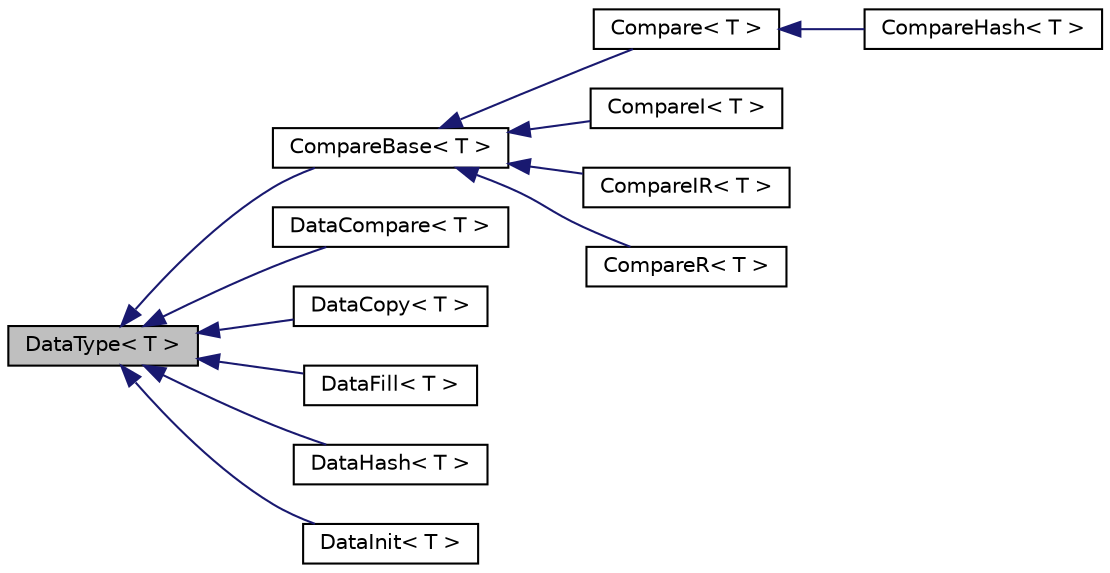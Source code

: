 digraph "DataType&lt; T &gt;"
{
  edge [fontname="Helvetica",fontsize="10",labelfontname="Helvetica",labelfontsize="10"];
  node [fontname="Helvetica",fontsize="10",shape=record];
  rankdir="LR";
  Node1 [label="DataType\< T \>",height=0.2,width=0.4,color="black", fillcolor="grey75", style="filled", fontcolor="black"];
  Node1 -> Node2 [dir="back",color="midnightblue",fontsize="10",style="solid",fontname="Helvetica"];
  Node2 [label="CompareBase\< T \>",height=0.2,width=0.4,color="black", fillcolor="white", style="filled",URL="$structevo_1_1_compare_base.html",tooltip="Base type for comparison types. "];
  Node2 -> Node3 [dir="back",color="midnightblue",fontsize="10",style="solid",fontname="Helvetica"];
  Node3 [label="Compare\< T \>",height=0.2,width=0.4,color="black", fillcolor="white", style="filled",URL="$structevo_1_1_compare.html",tooltip="Comparison object used with containers that order/sort items. "];
  Node3 -> Node4 [dir="back",color="midnightblue",fontsize="10",style="solid",fontname="Helvetica"];
  Node4 [label="CompareHash\< T \>",height=0.2,width=0.4,color="black", fillcolor="white", style="filled",URL="$structevo_1_1_compare_hash.html",tooltip="Hash object used with containers that hash items. "];
  Node2 -> Node5 [dir="back",color="midnightblue",fontsize="10",style="solid",fontname="Helvetica"];
  Node5 [label="CompareI\< T \>",height=0.2,width=0.4,color="black", fillcolor="white", style="filled",URL="$structevo_1_1_compare_i.html",tooltip="Comparison object used with containers that order/sort items (case-insensitive). "];
  Node2 -> Node6 [dir="back",color="midnightblue",fontsize="10",style="solid",fontname="Helvetica"];
  Node6 [label="CompareIR\< T \>",height=0.2,width=0.4,color="black", fillcolor="white", style="filled",URL="$structevo_1_1_compare_i_r.html",tooltip="Comparison object used with containers that order/sort items (case-insensitive, reverse). "];
  Node2 -> Node7 [dir="back",color="midnightblue",fontsize="10",style="solid",fontname="Helvetica"];
  Node7 [label="CompareR\< T \>",height=0.2,width=0.4,color="black", fillcolor="white", style="filled",URL="$structevo_1_1_compare_r.html",tooltip="Comparison object used with containers that order/sort items (reverse). "];
  Node1 -> Node8 [dir="back",color="midnightblue",fontsize="10",style="solid",fontname="Helvetica"];
  Node8 [label="DataCompare\< T \>",height=0.2,width=0.4,color="black", fillcolor="white", style="filled",URL="$structevo_1_1_data_compare.html",tooltip="Data comparison helpers. "];
  Node1 -> Node9 [dir="back",color="midnightblue",fontsize="10",style="solid",fontname="Helvetica"];
  Node9 [label="DataCopy\< T \>",height=0.2,width=0.4,color="black", fillcolor="white", style="filled",URL="$structevo_1_1_data_copy.html",tooltip="Optimized data copy helpers. "];
  Node1 -> Node10 [dir="back",color="midnightblue",fontsize="10",style="solid",fontname="Helvetica"];
  Node10 [label="DataFill\< T \>",height=0.2,width=0.4,color="black", fillcolor="white", style="filled",URL="$structevo_1_1_data_fill.html",tooltip="Optimized data fill helpers. "];
  Node1 -> Node11 [dir="back",color="midnightblue",fontsize="10",style="solid",fontname="Helvetica"];
  Node11 [label="DataHash\< T \>",height=0.2,width=0.4,color="black", fillcolor="white", style="filled",URL="$structevo_1_1_data_hash.html",tooltip="Optimized data hash helpers. "];
  Node1 -> Node12 [dir="back",color="midnightblue",fontsize="10",style="solid",fontname="Helvetica"];
  Node12 [label="DataInit\< T \>",height=0.2,width=0.4,color="black", fillcolor="white", style="filled",URL="$structevo_1_1_data_init.html",tooltip="Optimized data initialization and uninitialization helpers. "];
}
